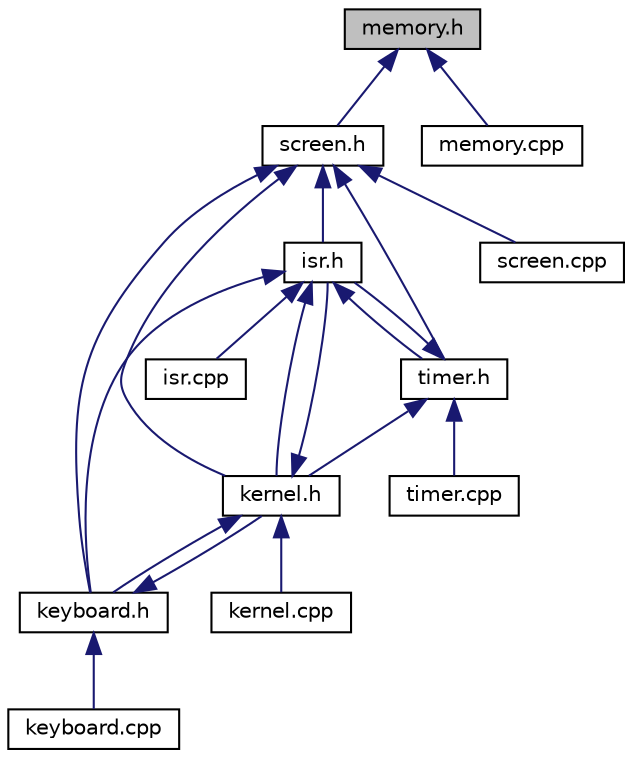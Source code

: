 digraph "memory.h"
{
  edge [fontname="Helvetica",fontsize="10",labelfontname="Helvetica",labelfontsize="10"];
  node [fontname="Helvetica",fontsize="10",shape=record];
  Node3 [label="memory.h",height=0.2,width=0.4,color="black", fillcolor="grey75", style="filled", fontcolor="black"];
  Node3 -> Node4 [dir="back",color="midnightblue",fontsize="10",style="solid",fontname="Helvetica"];
  Node4 [label="screen.h",height=0.2,width=0.4,color="black", fillcolor="white", style="filled",URL="$screen_8h.html",tooltip="Screen driver header file. Provides a class for printing and interacting with video memory..."];
  Node4 -> Node5 [dir="back",color="midnightblue",fontsize="10",style="solid",fontname="Helvetica"];
  Node5 [label="isr.h",height=0.2,width=0.4,color="black", fillcolor="white", style="filled",URL="$isr_8h.html",tooltip="Interrupt Service Routine header file. Provides a class to reference all interrupt registers and perf..."];
  Node5 -> Node6 [dir="back",color="midnightblue",fontsize="10",style="solid",fontname="Helvetica"];
  Node6 [label="isr.cpp",height=0.2,width=0.4,color="black", fillcolor="white", style="filled",URL="$isr_8cpp.html",tooltip="Interrupt Service Routine definitions file. "];
  Node5 -> Node7 [dir="back",color="midnightblue",fontsize="10",style="solid",fontname="Helvetica"];
  Node7 [label="kernel.h",height=0.2,width=0.4,color="black", fillcolor="white", style="filled",URL="$kernel_8h.html",tooltip="Kernel header file. "];
  Node7 -> Node5 [dir="back",color="midnightblue",fontsize="10",style="solid",fontname="Helvetica"];
  Node7 -> Node8 [dir="back",color="midnightblue",fontsize="10",style="solid",fontname="Helvetica"];
  Node8 [label="keyboard.h",height=0.2,width=0.4,color="black", fillcolor="white", style="filled",URL="$keyboard_8h.html",tooltip="Keyboard driver header file. Provides a class for translating scancodes to printable characters and p..."];
  Node8 -> Node7 [dir="back",color="midnightblue",fontsize="10",style="solid",fontname="Helvetica"];
  Node8 -> Node9 [dir="back",color="midnightblue",fontsize="10",style="solid",fontname="Helvetica"];
  Node9 [label="keyboard.cpp",height=0.2,width=0.4,color="black", fillcolor="white", style="filled",URL="$keyboard_8cpp.html",tooltip="Keyboard driver definitions file. "];
  Node7 -> Node10 [dir="back",color="midnightblue",fontsize="10",style="solid",fontname="Helvetica"];
  Node10 [label="kernel.cpp",height=0.2,width=0.4,color="black", fillcolor="white", style="filled",URL="$kernel_8cpp.html",tooltip="Panix kernel main source file. Includes the kernel&#39;s kernel_main() function that helps make the jump ..."];
  Node5 -> Node11 [dir="back",color="midnightblue",fontsize="10",style="solid",fontname="Helvetica"];
  Node11 [label="timer.h",height=0.2,width=0.4,color="black", fillcolor="white", style="filled",URL="$timer_8h.html",tooltip="CPU Timer header file. Provides a class to access the timer on the CPU. "];
  Node11 -> Node7 [dir="back",color="midnightblue",fontsize="10",style="solid",fontname="Helvetica"];
  Node11 -> Node5 [dir="back",color="midnightblue",fontsize="10",style="solid",fontname="Helvetica"];
  Node11 -> Node12 [dir="back",color="midnightblue",fontsize="10",style="solid",fontname="Helvetica"];
  Node12 [label="timer.cpp",height=0.2,width=0.4,color="black", fillcolor="white", style="filled",URL="$timer_8cpp.html",tooltip="Timer definitions file. "];
  Node5 -> Node8 [dir="back",color="midnightblue",fontsize="10",style="solid",fontname="Helvetica"];
  Node4 -> Node11 [dir="back",color="midnightblue",fontsize="10",style="solid",fontname="Helvetica"];
  Node4 -> Node8 [dir="back",color="midnightblue",fontsize="10",style="solid",fontname="Helvetica"];
  Node4 -> Node7 [dir="back",color="midnightblue",fontsize="10",style="solid",fontname="Helvetica"];
  Node4 -> Node13 [dir="back",color="midnightblue",fontsize="10",style="solid",fontname="Helvetica"];
  Node13 [label="screen.cpp",height=0.2,width=0.4,color="black", fillcolor="white", style="filled",URL="$screen_8cpp.html",tooltip="Screen driver definitions file. "];
  Node3 -> Node14 [dir="back",color="midnightblue",fontsize="10",style="solid",fontname="Helvetica"];
  Node14 [label="memory.cpp",height=0.2,width=0.4,color="black", fillcolor="white", style="filled",URL="$memory_8cpp.html",tooltip="Memory library definitions file. "];
}
